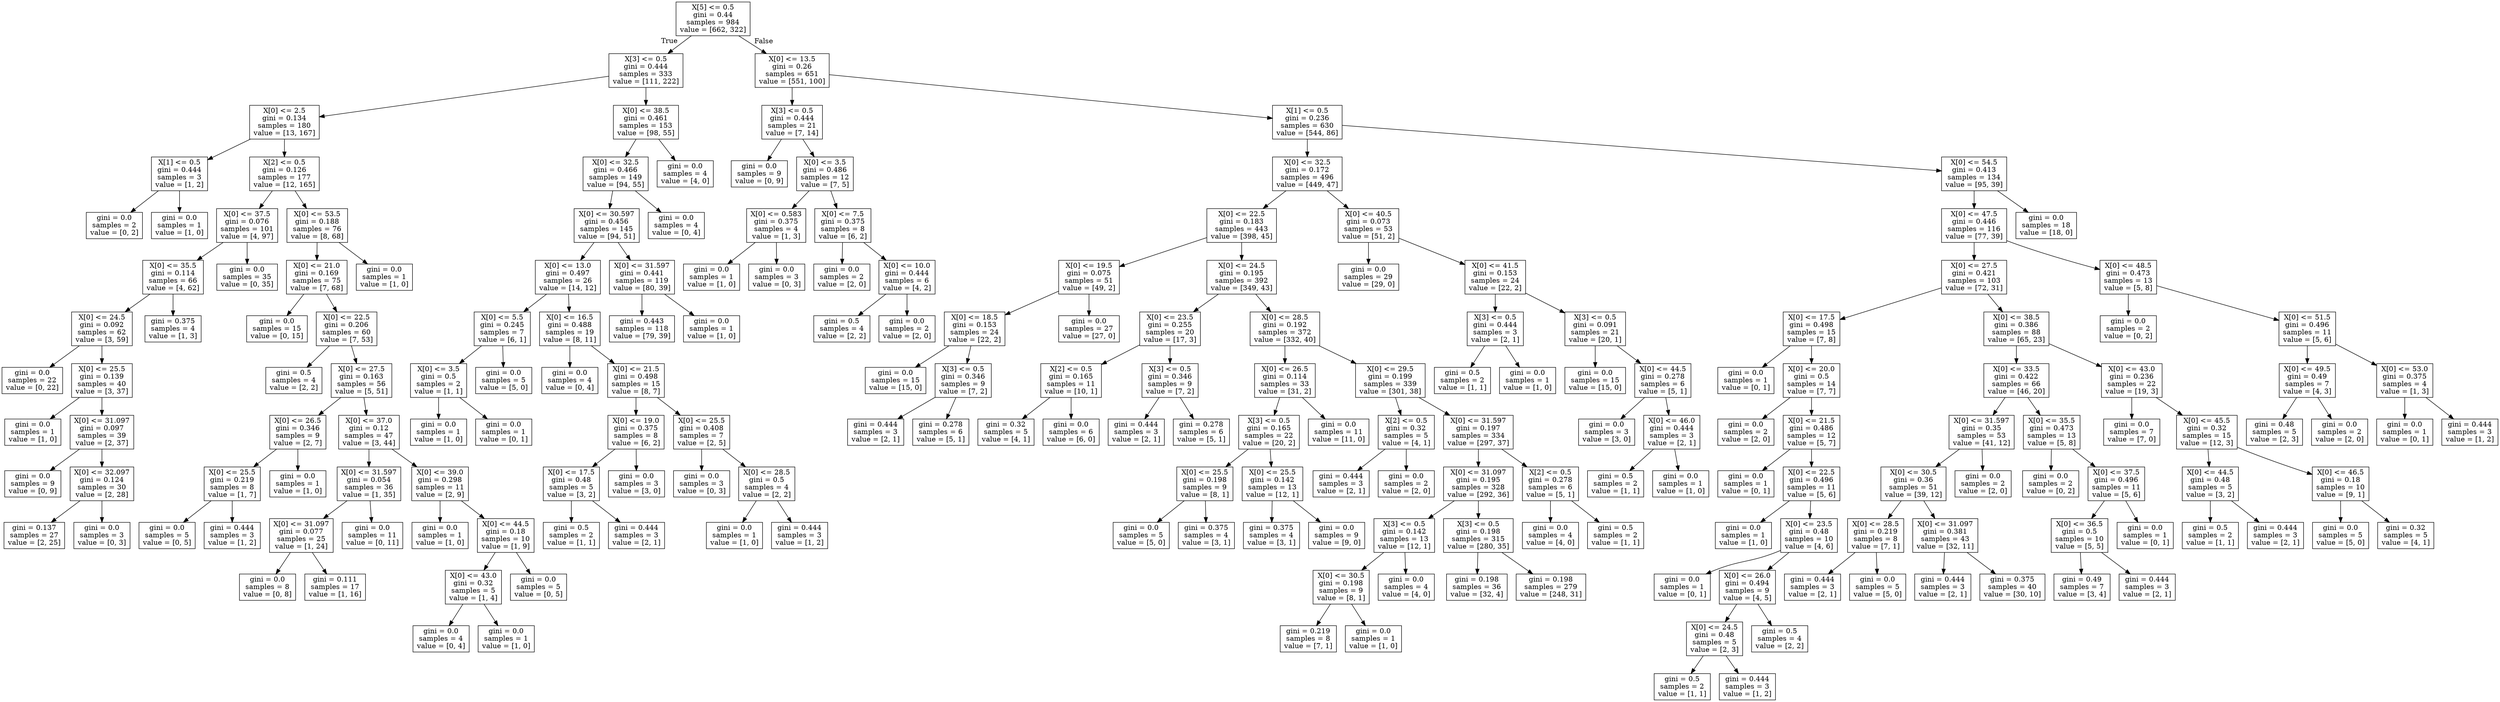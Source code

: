 digraph Tree {
node [shape=box] ;
0 [label="X[5] <= 0.5\ngini = 0.44\nsamples = 984\nvalue = [662, 322]"] ;
1 [label="X[3] <= 0.5\ngini = 0.444\nsamples = 333\nvalue = [111, 222]"] ;
0 -> 1 [labeldistance=2.5, labelangle=45, headlabel="True"] ;
2 [label="X[0] <= 2.5\ngini = 0.134\nsamples = 180\nvalue = [13, 167]"] ;
1 -> 2 ;
3 [label="X[1] <= 0.5\ngini = 0.444\nsamples = 3\nvalue = [1, 2]"] ;
2 -> 3 ;
4 [label="gini = 0.0\nsamples = 2\nvalue = [0, 2]"] ;
3 -> 4 ;
5 [label="gini = 0.0\nsamples = 1\nvalue = [1, 0]"] ;
3 -> 5 ;
6 [label="X[2] <= 0.5\ngini = 0.126\nsamples = 177\nvalue = [12, 165]"] ;
2 -> 6 ;
7 [label="X[0] <= 37.5\ngini = 0.076\nsamples = 101\nvalue = [4, 97]"] ;
6 -> 7 ;
8 [label="X[0] <= 35.5\ngini = 0.114\nsamples = 66\nvalue = [4, 62]"] ;
7 -> 8 ;
9 [label="X[0] <= 24.5\ngini = 0.092\nsamples = 62\nvalue = [3, 59]"] ;
8 -> 9 ;
10 [label="gini = 0.0\nsamples = 22\nvalue = [0, 22]"] ;
9 -> 10 ;
11 [label="X[0] <= 25.5\ngini = 0.139\nsamples = 40\nvalue = [3, 37]"] ;
9 -> 11 ;
12 [label="gini = 0.0\nsamples = 1\nvalue = [1, 0]"] ;
11 -> 12 ;
13 [label="X[0] <= 31.097\ngini = 0.097\nsamples = 39\nvalue = [2, 37]"] ;
11 -> 13 ;
14 [label="gini = 0.0\nsamples = 9\nvalue = [0, 9]"] ;
13 -> 14 ;
15 [label="X[0] <= 32.097\ngini = 0.124\nsamples = 30\nvalue = [2, 28]"] ;
13 -> 15 ;
16 [label="gini = 0.137\nsamples = 27\nvalue = [2, 25]"] ;
15 -> 16 ;
17 [label="gini = 0.0\nsamples = 3\nvalue = [0, 3]"] ;
15 -> 17 ;
18 [label="gini = 0.375\nsamples = 4\nvalue = [1, 3]"] ;
8 -> 18 ;
19 [label="gini = 0.0\nsamples = 35\nvalue = [0, 35]"] ;
7 -> 19 ;
20 [label="X[0] <= 53.5\ngini = 0.188\nsamples = 76\nvalue = [8, 68]"] ;
6 -> 20 ;
21 [label="X[0] <= 21.0\ngini = 0.169\nsamples = 75\nvalue = [7, 68]"] ;
20 -> 21 ;
22 [label="gini = 0.0\nsamples = 15\nvalue = [0, 15]"] ;
21 -> 22 ;
23 [label="X[0] <= 22.5\ngini = 0.206\nsamples = 60\nvalue = [7, 53]"] ;
21 -> 23 ;
24 [label="gini = 0.5\nsamples = 4\nvalue = [2, 2]"] ;
23 -> 24 ;
25 [label="X[0] <= 27.5\ngini = 0.163\nsamples = 56\nvalue = [5, 51]"] ;
23 -> 25 ;
26 [label="X[0] <= 26.5\ngini = 0.346\nsamples = 9\nvalue = [2, 7]"] ;
25 -> 26 ;
27 [label="X[0] <= 25.5\ngini = 0.219\nsamples = 8\nvalue = [1, 7]"] ;
26 -> 27 ;
28 [label="gini = 0.0\nsamples = 5\nvalue = [0, 5]"] ;
27 -> 28 ;
29 [label="gini = 0.444\nsamples = 3\nvalue = [1, 2]"] ;
27 -> 29 ;
30 [label="gini = 0.0\nsamples = 1\nvalue = [1, 0]"] ;
26 -> 30 ;
31 [label="X[0] <= 37.0\ngini = 0.12\nsamples = 47\nvalue = [3, 44]"] ;
25 -> 31 ;
32 [label="X[0] <= 31.597\ngini = 0.054\nsamples = 36\nvalue = [1, 35]"] ;
31 -> 32 ;
33 [label="X[0] <= 31.097\ngini = 0.077\nsamples = 25\nvalue = [1, 24]"] ;
32 -> 33 ;
34 [label="gini = 0.0\nsamples = 8\nvalue = [0, 8]"] ;
33 -> 34 ;
35 [label="gini = 0.111\nsamples = 17\nvalue = [1, 16]"] ;
33 -> 35 ;
36 [label="gini = 0.0\nsamples = 11\nvalue = [0, 11]"] ;
32 -> 36 ;
37 [label="X[0] <= 39.0\ngini = 0.298\nsamples = 11\nvalue = [2, 9]"] ;
31 -> 37 ;
38 [label="gini = 0.0\nsamples = 1\nvalue = [1, 0]"] ;
37 -> 38 ;
39 [label="X[0] <= 44.5\ngini = 0.18\nsamples = 10\nvalue = [1, 9]"] ;
37 -> 39 ;
40 [label="X[0] <= 43.0\ngini = 0.32\nsamples = 5\nvalue = [1, 4]"] ;
39 -> 40 ;
41 [label="gini = 0.0\nsamples = 4\nvalue = [0, 4]"] ;
40 -> 41 ;
42 [label="gini = 0.0\nsamples = 1\nvalue = [1, 0]"] ;
40 -> 42 ;
43 [label="gini = 0.0\nsamples = 5\nvalue = [0, 5]"] ;
39 -> 43 ;
44 [label="gini = 0.0\nsamples = 1\nvalue = [1, 0]"] ;
20 -> 44 ;
45 [label="X[0] <= 38.5\ngini = 0.461\nsamples = 153\nvalue = [98, 55]"] ;
1 -> 45 ;
46 [label="X[0] <= 32.5\ngini = 0.466\nsamples = 149\nvalue = [94, 55]"] ;
45 -> 46 ;
47 [label="X[0] <= 30.597\ngini = 0.456\nsamples = 145\nvalue = [94, 51]"] ;
46 -> 47 ;
48 [label="X[0] <= 13.0\ngini = 0.497\nsamples = 26\nvalue = [14, 12]"] ;
47 -> 48 ;
49 [label="X[0] <= 5.5\ngini = 0.245\nsamples = 7\nvalue = [6, 1]"] ;
48 -> 49 ;
50 [label="X[0] <= 3.5\ngini = 0.5\nsamples = 2\nvalue = [1, 1]"] ;
49 -> 50 ;
51 [label="gini = 0.0\nsamples = 1\nvalue = [1, 0]"] ;
50 -> 51 ;
52 [label="gini = 0.0\nsamples = 1\nvalue = [0, 1]"] ;
50 -> 52 ;
53 [label="gini = 0.0\nsamples = 5\nvalue = [5, 0]"] ;
49 -> 53 ;
54 [label="X[0] <= 16.5\ngini = 0.488\nsamples = 19\nvalue = [8, 11]"] ;
48 -> 54 ;
55 [label="gini = 0.0\nsamples = 4\nvalue = [0, 4]"] ;
54 -> 55 ;
56 [label="X[0] <= 21.5\ngini = 0.498\nsamples = 15\nvalue = [8, 7]"] ;
54 -> 56 ;
57 [label="X[0] <= 19.0\ngini = 0.375\nsamples = 8\nvalue = [6, 2]"] ;
56 -> 57 ;
58 [label="X[0] <= 17.5\ngini = 0.48\nsamples = 5\nvalue = [3, 2]"] ;
57 -> 58 ;
59 [label="gini = 0.5\nsamples = 2\nvalue = [1, 1]"] ;
58 -> 59 ;
60 [label="gini = 0.444\nsamples = 3\nvalue = [2, 1]"] ;
58 -> 60 ;
61 [label="gini = 0.0\nsamples = 3\nvalue = [3, 0]"] ;
57 -> 61 ;
62 [label="X[0] <= 25.5\ngini = 0.408\nsamples = 7\nvalue = [2, 5]"] ;
56 -> 62 ;
63 [label="gini = 0.0\nsamples = 3\nvalue = [0, 3]"] ;
62 -> 63 ;
64 [label="X[0] <= 28.5\ngini = 0.5\nsamples = 4\nvalue = [2, 2]"] ;
62 -> 64 ;
65 [label="gini = 0.0\nsamples = 1\nvalue = [1, 0]"] ;
64 -> 65 ;
66 [label="gini = 0.444\nsamples = 3\nvalue = [1, 2]"] ;
64 -> 66 ;
67 [label="X[0] <= 31.597\ngini = 0.441\nsamples = 119\nvalue = [80, 39]"] ;
47 -> 67 ;
68 [label="gini = 0.443\nsamples = 118\nvalue = [79, 39]"] ;
67 -> 68 ;
69 [label="gini = 0.0\nsamples = 1\nvalue = [1, 0]"] ;
67 -> 69 ;
70 [label="gini = 0.0\nsamples = 4\nvalue = [0, 4]"] ;
46 -> 70 ;
71 [label="gini = 0.0\nsamples = 4\nvalue = [4, 0]"] ;
45 -> 71 ;
72 [label="X[0] <= 13.5\ngini = 0.26\nsamples = 651\nvalue = [551, 100]"] ;
0 -> 72 [labeldistance=2.5, labelangle=-45, headlabel="False"] ;
73 [label="X[3] <= 0.5\ngini = 0.444\nsamples = 21\nvalue = [7, 14]"] ;
72 -> 73 ;
74 [label="gini = 0.0\nsamples = 9\nvalue = [0, 9]"] ;
73 -> 74 ;
75 [label="X[0] <= 3.5\ngini = 0.486\nsamples = 12\nvalue = [7, 5]"] ;
73 -> 75 ;
76 [label="X[0] <= 0.583\ngini = 0.375\nsamples = 4\nvalue = [1, 3]"] ;
75 -> 76 ;
77 [label="gini = 0.0\nsamples = 1\nvalue = [1, 0]"] ;
76 -> 77 ;
78 [label="gini = 0.0\nsamples = 3\nvalue = [0, 3]"] ;
76 -> 78 ;
79 [label="X[0] <= 7.5\ngini = 0.375\nsamples = 8\nvalue = [6, 2]"] ;
75 -> 79 ;
80 [label="gini = 0.0\nsamples = 2\nvalue = [2, 0]"] ;
79 -> 80 ;
81 [label="X[0] <= 10.0\ngini = 0.444\nsamples = 6\nvalue = [4, 2]"] ;
79 -> 81 ;
82 [label="gini = 0.5\nsamples = 4\nvalue = [2, 2]"] ;
81 -> 82 ;
83 [label="gini = 0.0\nsamples = 2\nvalue = [2, 0]"] ;
81 -> 83 ;
84 [label="X[1] <= 0.5\ngini = 0.236\nsamples = 630\nvalue = [544, 86]"] ;
72 -> 84 ;
85 [label="X[0] <= 32.5\ngini = 0.172\nsamples = 496\nvalue = [449, 47]"] ;
84 -> 85 ;
86 [label="X[0] <= 22.5\ngini = 0.183\nsamples = 443\nvalue = [398, 45]"] ;
85 -> 86 ;
87 [label="X[0] <= 19.5\ngini = 0.075\nsamples = 51\nvalue = [49, 2]"] ;
86 -> 87 ;
88 [label="X[0] <= 18.5\ngini = 0.153\nsamples = 24\nvalue = [22, 2]"] ;
87 -> 88 ;
89 [label="gini = 0.0\nsamples = 15\nvalue = [15, 0]"] ;
88 -> 89 ;
90 [label="X[3] <= 0.5\ngini = 0.346\nsamples = 9\nvalue = [7, 2]"] ;
88 -> 90 ;
91 [label="gini = 0.444\nsamples = 3\nvalue = [2, 1]"] ;
90 -> 91 ;
92 [label="gini = 0.278\nsamples = 6\nvalue = [5, 1]"] ;
90 -> 92 ;
93 [label="gini = 0.0\nsamples = 27\nvalue = [27, 0]"] ;
87 -> 93 ;
94 [label="X[0] <= 24.5\ngini = 0.195\nsamples = 392\nvalue = [349, 43]"] ;
86 -> 94 ;
95 [label="X[0] <= 23.5\ngini = 0.255\nsamples = 20\nvalue = [17, 3]"] ;
94 -> 95 ;
96 [label="X[2] <= 0.5\ngini = 0.165\nsamples = 11\nvalue = [10, 1]"] ;
95 -> 96 ;
97 [label="gini = 0.32\nsamples = 5\nvalue = [4, 1]"] ;
96 -> 97 ;
98 [label="gini = 0.0\nsamples = 6\nvalue = [6, 0]"] ;
96 -> 98 ;
99 [label="X[3] <= 0.5\ngini = 0.346\nsamples = 9\nvalue = [7, 2]"] ;
95 -> 99 ;
100 [label="gini = 0.444\nsamples = 3\nvalue = [2, 1]"] ;
99 -> 100 ;
101 [label="gini = 0.278\nsamples = 6\nvalue = [5, 1]"] ;
99 -> 101 ;
102 [label="X[0] <= 28.5\ngini = 0.192\nsamples = 372\nvalue = [332, 40]"] ;
94 -> 102 ;
103 [label="X[0] <= 26.5\ngini = 0.114\nsamples = 33\nvalue = [31, 2]"] ;
102 -> 103 ;
104 [label="X[3] <= 0.5\ngini = 0.165\nsamples = 22\nvalue = [20, 2]"] ;
103 -> 104 ;
105 [label="X[0] <= 25.5\ngini = 0.198\nsamples = 9\nvalue = [8, 1]"] ;
104 -> 105 ;
106 [label="gini = 0.0\nsamples = 5\nvalue = [5, 0]"] ;
105 -> 106 ;
107 [label="gini = 0.375\nsamples = 4\nvalue = [3, 1]"] ;
105 -> 107 ;
108 [label="X[0] <= 25.5\ngini = 0.142\nsamples = 13\nvalue = [12, 1]"] ;
104 -> 108 ;
109 [label="gini = 0.375\nsamples = 4\nvalue = [3, 1]"] ;
108 -> 109 ;
110 [label="gini = 0.0\nsamples = 9\nvalue = [9, 0]"] ;
108 -> 110 ;
111 [label="gini = 0.0\nsamples = 11\nvalue = [11, 0]"] ;
103 -> 111 ;
112 [label="X[0] <= 29.5\ngini = 0.199\nsamples = 339\nvalue = [301, 38]"] ;
102 -> 112 ;
113 [label="X[2] <= 0.5\ngini = 0.32\nsamples = 5\nvalue = [4, 1]"] ;
112 -> 113 ;
114 [label="gini = 0.444\nsamples = 3\nvalue = [2, 1]"] ;
113 -> 114 ;
115 [label="gini = 0.0\nsamples = 2\nvalue = [2, 0]"] ;
113 -> 115 ;
116 [label="X[0] <= 31.597\ngini = 0.197\nsamples = 334\nvalue = [297, 37]"] ;
112 -> 116 ;
117 [label="X[0] <= 31.097\ngini = 0.195\nsamples = 328\nvalue = [292, 36]"] ;
116 -> 117 ;
118 [label="X[3] <= 0.5\ngini = 0.142\nsamples = 13\nvalue = [12, 1]"] ;
117 -> 118 ;
119 [label="X[0] <= 30.5\ngini = 0.198\nsamples = 9\nvalue = [8, 1]"] ;
118 -> 119 ;
120 [label="gini = 0.219\nsamples = 8\nvalue = [7, 1]"] ;
119 -> 120 ;
121 [label="gini = 0.0\nsamples = 1\nvalue = [1, 0]"] ;
119 -> 121 ;
122 [label="gini = 0.0\nsamples = 4\nvalue = [4, 0]"] ;
118 -> 122 ;
123 [label="X[3] <= 0.5\ngini = 0.198\nsamples = 315\nvalue = [280, 35]"] ;
117 -> 123 ;
124 [label="gini = 0.198\nsamples = 36\nvalue = [32, 4]"] ;
123 -> 124 ;
125 [label="gini = 0.198\nsamples = 279\nvalue = [248, 31]"] ;
123 -> 125 ;
126 [label="X[2] <= 0.5\ngini = 0.278\nsamples = 6\nvalue = [5, 1]"] ;
116 -> 126 ;
127 [label="gini = 0.0\nsamples = 4\nvalue = [4, 0]"] ;
126 -> 127 ;
128 [label="gini = 0.5\nsamples = 2\nvalue = [1, 1]"] ;
126 -> 128 ;
129 [label="X[0] <= 40.5\ngini = 0.073\nsamples = 53\nvalue = [51, 2]"] ;
85 -> 129 ;
130 [label="gini = 0.0\nsamples = 29\nvalue = [29, 0]"] ;
129 -> 130 ;
131 [label="X[0] <= 41.5\ngini = 0.153\nsamples = 24\nvalue = [22, 2]"] ;
129 -> 131 ;
132 [label="X[3] <= 0.5\ngini = 0.444\nsamples = 3\nvalue = [2, 1]"] ;
131 -> 132 ;
133 [label="gini = 0.5\nsamples = 2\nvalue = [1, 1]"] ;
132 -> 133 ;
134 [label="gini = 0.0\nsamples = 1\nvalue = [1, 0]"] ;
132 -> 134 ;
135 [label="X[3] <= 0.5\ngini = 0.091\nsamples = 21\nvalue = [20, 1]"] ;
131 -> 135 ;
136 [label="gini = 0.0\nsamples = 15\nvalue = [15, 0]"] ;
135 -> 136 ;
137 [label="X[0] <= 44.5\ngini = 0.278\nsamples = 6\nvalue = [5, 1]"] ;
135 -> 137 ;
138 [label="gini = 0.0\nsamples = 3\nvalue = [3, 0]"] ;
137 -> 138 ;
139 [label="X[0] <= 46.0\ngini = 0.444\nsamples = 3\nvalue = [2, 1]"] ;
137 -> 139 ;
140 [label="gini = 0.5\nsamples = 2\nvalue = [1, 1]"] ;
139 -> 140 ;
141 [label="gini = 0.0\nsamples = 1\nvalue = [1, 0]"] ;
139 -> 141 ;
142 [label="X[0] <= 54.5\ngini = 0.413\nsamples = 134\nvalue = [95, 39]"] ;
84 -> 142 ;
143 [label="X[0] <= 47.5\ngini = 0.446\nsamples = 116\nvalue = [77, 39]"] ;
142 -> 143 ;
144 [label="X[0] <= 27.5\ngini = 0.421\nsamples = 103\nvalue = [72, 31]"] ;
143 -> 144 ;
145 [label="X[0] <= 17.5\ngini = 0.498\nsamples = 15\nvalue = [7, 8]"] ;
144 -> 145 ;
146 [label="gini = 0.0\nsamples = 1\nvalue = [0, 1]"] ;
145 -> 146 ;
147 [label="X[0] <= 20.0\ngini = 0.5\nsamples = 14\nvalue = [7, 7]"] ;
145 -> 147 ;
148 [label="gini = 0.0\nsamples = 2\nvalue = [2, 0]"] ;
147 -> 148 ;
149 [label="X[0] <= 21.5\ngini = 0.486\nsamples = 12\nvalue = [5, 7]"] ;
147 -> 149 ;
150 [label="gini = 0.0\nsamples = 1\nvalue = [0, 1]"] ;
149 -> 150 ;
151 [label="X[0] <= 22.5\ngini = 0.496\nsamples = 11\nvalue = [5, 6]"] ;
149 -> 151 ;
152 [label="gini = 0.0\nsamples = 1\nvalue = [1, 0]"] ;
151 -> 152 ;
153 [label="X[0] <= 23.5\ngini = 0.48\nsamples = 10\nvalue = [4, 6]"] ;
151 -> 153 ;
154 [label="gini = 0.0\nsamples = 1\nvalue = [0, 1]"] ;
153 -> 154 ;
155 [label="X[0] <= 26.0\ngini = 0.494\nsamples = 9\nvalue = [4, 5]"] ;
153 -> 155 ;
156 [label="X[0] <= 24.5\ngini = 0.48\nsamples = 5\nvalue = [2, 3]"] ;
155 -> 156 ;
157 [label="gini = 0.5\nsamples = 2\nvalue = [1, 1]"] ;
156 -> 157 ;
158 [label="gini = 0.444\nsamples = 3\nvalue = [1, 2]"] ;
156 -> 158 ;
159 [label="gini = 0.5\nsamples = 4\nvalue = [2, 2]"] ;
155 -> 159 ;
160 [label="X[0] <= 38.5\ngini = 0.386\nsamples = 88\nvalue = [65, 23]"] ;
144 -> 160 ;
161 [label="X[0] <= 33.5\ngini = 0.422\nsamples = 66\nvalue = [46, 20]"] ;
160 -> 161 ;
162 [label="X[0] <= 31.597\ngini = 0.35\nsamples = 53\nvalue = [41, 12]"] ;
161 -> 162 ;
163 [label="X[0] <= 30.5\ngini = 0.36\nsamples = 51\nvalue = [39, 12]"] ;
162 -> 163 ;
164 [label="X[0] <= 28.5\ngini = 0.219\nsamples = 8\nvalue = [7, 1]"] ;
163 -> 164 ;
165 [label="gini = 0.444\nsamples = 3\nvalue = [2, 1]"] ;
164 -> 165 ;
166 [label="gini = 0.0\nsamples = 5\nvalue = [5, 0]"] ;
164 -> 166 ;
167 [label="X[0] <= 31.097\ngini = 0.381\nsamples = 43\nvalue = [32, 11]"] ;
163 -> 167 ;
168 [label="gini = 0.444\nsamples = 3\nvalue = [2, 1]"] ;
167 -> 168 ;
169 [label="gini = 0.375\nsamples = 40\nvalue = [30, 10]"] ;
167 -> 169 ;
170 [label="gini = 0.0\nsamples = 2\nvalue = [2, 0]"] ;
162 -> 170 ;
171 [label="X[0] <= 35.5\ngini = 0.473\nsamples = 13\nvalue = [5, 8]"] ;
161 -> 171 ;
172 [label="gini = 0.0\nsamples = 2\nvalue = [0, 2]"] ;
171 -> 172 ;
173 [label="X[0] <= 37.5\ngini = 0.496\nsamples = 11\nvalue = [5, 6]"] ;
171 -> 173 ;
174 [label="X[0] <= 36.5\ngini = 0.5\nsamples = 10\nvalue = [5, 5]"] ;
173 -> 174 ;
175 [label="gini = 0.49\nsamples = 7\nvalue = [3, 4]"] ;
174 -> 175 ;
176 [label="gini = 0.444\nsamples = 3\nvalue = [2, 1]"] ;
174 -> 176 ;
177 [label="gini = 0.0\nsamples = 1\nvalue = [0, 1]"] ;
173 -> 177 ;
178 [label="X[0] <= 43.0\ngini = 0.236\nsamples = 22\nvalue = [19, 3]"] ;
160 -> 178 ;
179 [label="gini = 0.0\nsamples = 7\nvalue = [7, 0]"] ;
178 -> 179 ;
180 [label="X[0] <= 45.5\ngini = 0.32\nsamples = 15\nvalue = [12, 3]"] ;
178 -> 180 ;
181 [label="X[0] <= 44.5\ngini = 0.48\nsamples = 5\nvalue = [3, 2]"] ;
180 -> 181 ;
182 [label="gini = 0.5\nsamples = 2\nvalue = [1, 1]"] ;
181 -> 182 ;
183 [label="gini = 0.444\nsamples = 3\nvalue = [2, 1]"] ;
181 -> 183 ;
184 [label="X[0] <= 46.5\ngini = 0.18\nsamples = 10\nvalue = [9, 1]"] ;
180 -> 184 ;
185 [label="gini = 0.0\nsamples = 5\nvalue = [5, 0]"] ;
184 -> 185 ;
186 [label="gini = 0.32\nsamples = 5\nvalue = [4, 1]"] ;
184 -> 186 ;
187 [label="X[0] <= 48.5\ngini = 0.473\nsamples = 13\nvalue = [5, 8]"] ;
143 -> 187 ;
188 [label="gini = 0.0\nsamples = 2\nvalue = [0, 2]"] ;
187 -> 188 ;
189 [label="X[0] <= 51.5\ngini = 0.496\nsamples = 11\nvalue = [5, 6]"] ;
187 -> 189 ;
190 [label="X[0] <= 49.5\ngini = 0.49\nsamples = 7\nvalue = [4, 3]"] ;
189 -> 190 ;
191 [label="gini = 0.48\nsamples = 5\nvalue = [2, 3]"] ;
190 -> 191 ;
192 [label="gini = 0.0\nsamples = 2\nvalue = [2, 0]"] ;
190 -> 192 ;
193 [label="X[0] <= 53.0\ngini = 0.375\nsamples = 4\nvalue = [1, 3]"] ;
189 -> 193 ;
194 [label="gini = 0.0\nsamples = 1\nvalue = [0, 1]"] ;
193 -> 194 ;
195 [label="gini = 0.444\nsamples = 3\nvalue = [1, 2]"] ;
193 -> 195 ;
196 [label="gini = 0.0\nsamples = 18\nvalue = [18, 0]"] ;
142 -> 196 ;
}
